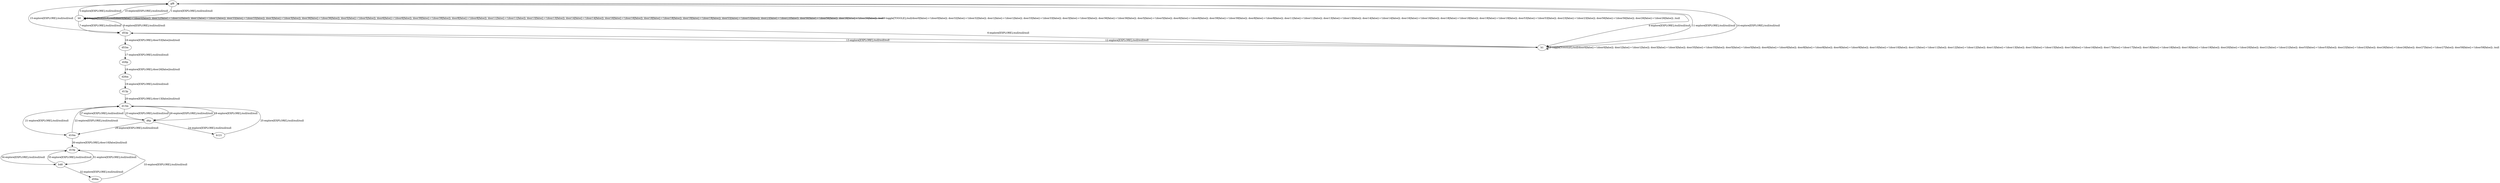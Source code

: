 # Total number of goals covered by this test: 1
# b48 --> d10p

digraph g {
"gf8" -> "b0" [label = "1-explore[EXPLORE];/null/null/null"];
"b0" -> "b0" [label = "2-toggle[TOGGLE];/null/door0[false]:=!(door0[false]); door32[false]:=!(door32[false]); door1[false]:=!(door1[false]); door33[false]:=!(door33[false]); door3[false]:=!(door3[false]); door36[false]:=!(door36[false]); door5[false]:=!(door5[false]); door6[false]:=!(door6[false]); door39[false]:=!(door39[false]); door8[false]:=!(door8[false]); door11[false]:=!(door11[false]); door13[false]:=!(door13[false]); door14[false]:=!(door14[false]); door16[false]:=!(door16[false]); door18[false]:=!(door18[false]); door19[false]:=!(door19[false]); door53[false]:=!(door53[false]); door23[false]:=!(door23[false]); door56[false]:=!(door56[false]); door26[false]:=!(door26[false]); /null"];
"b0" -> "gf8" [label = "3-explore[EXPLORE];/null/null/null"];
"gf8" -> "b1" [label = "4-explore[EXPLORE];/null/null/null"];
"b1" -> "b1" [label = "5-toggle[TOGGLE];/null/door0[false]:=!(door0[false]); door1[false]:=!(door1[false]); door3[false]:=!(door3[false]); door35[false]:=!(door35[false]); door5[false]:=!(door5[false]); door6[false]:=!(door6[false]); door8[false]:=!(door8[false]); door9[false]:=!(door9[false]); door10[false]:=!(door10[false]); door11[false]:=!(door11[false]); door12[false]:=!(door12[false]); door13[false]:=!(door13[false]); door15[false]:=!(door15[false]); door16[false]:=!(door16[false]); door17[false]:=!(door17[false]); door18[false]:=!(door18[false]); door19[false]:=!(door19[false]); door20[false]:=!(door20[false]); door21[false]:=!(door21[false]); door53[false]:=!(door53[false]); door23[false]:=!(door23[false]); door26[false]:=!(door26[false]); door27[false]:=!(door27[false]); door59[false]:=!(door59[false]); /null"];
"b1" -> "b0" [label = "6-explore[EXPLORE];/null/null/null"];
"b0" -> "d53p" [label = "7-explore[EXPLORE];/null/null/null"];
"d53p" -> "b0" [label = "8-explore[EXPLORE];/null/null/null"];
"b0" -> "b0" [label = "9-toggle[TOGGLE];/null/door0[false]:=!(door0[false]); door32[false]:=!(door32[false]); door1[false]:=!(door1[false]); door33[false]:=!(door33[false]); door3[false]:=!(door3[false]); door36[false]:=!(door36[false]); door5[false]:=!(door5[false]); door6[false]:=!(door6[false]); door39[false]:=!(door39[false]); door8[false]:=!(door8[false]); door11[false]:=!(door11[false]); door13[false]:=!(door13[false]); door14[false]:=!(door14[false]); door16[false]:=!(door16[false]); door18[false]:=!(door18[false]); door19[false]:=!(door19[false]); door53[false]:=!(door53[false]); door23[false]:=!(door23[false]); door56[false]:=!(door56[false]); door26[false]:=!(door26[false]); /null"];
"b0" -> "gf8" [label = "10-explore[EXPLORE];/null/null/null"];
"gf8" -> "b1" [label = "11-explore[EXPLORE];/null/null/null"];
"b1" -> "d53p" [label = "12-explore[EXPLORE];/null/null/null"];
"d53p" -> "b1" [label = "13-explore[EXPLORE];/null/null/null"];
"b1" -> "gf8" [label = "14-explore[EXPLORE];/null/null/null"];
"gf8" -> "d53p" [label = "15-explore[EXPLORE];/null/null/null"];
"d53p" -> "d53m" [label = "16-explore[EXPLORE];/door53[false]/null/null"];
"d53m" -> "d26p" [label = "17-explore[EXPLORE];/null/null/null"];
"d26p" -> "d26m" [label = "18-explore[EXPLORE];/door26[false]/null/null"];
"d26m" -> "d13p" [label = "19-explore[EXPLORE];/null/null/null"];
"d13p" -> "d13m" [label = "20-explore[EXPLORE];/door13[false]/null/null"];
"d13m" -> "d10m" [label = "21-explore[EXPLORE];/null/null/null"];
"d10m" -> "d13m" [label = "22-explore[EXPLORE];/null/null/null"];
"d13m" -> "d6p" [label = "23-explore[EXPLORE];/null/null/null"];
"d6p" -> "b121" [label = "24-explore[EXPLORE];/null/null/null"];
"b121" -> "d13m" [label = "25-explore[EXPLORE];/null/null/null"];
"d13m" -> "d6p" [label = "26-explore[EXPLORE];/null/null/null"];
"d6p" -> "d13m" [label = "27-explore[EXPLORE];/null/null/null"];
"d13m" -> "d6p" [label = "28-explore[EXPLORE];/null/null/null"];
"d6p" -> "d10m" [label = "29-explore[EXPLORE];/null/null/null"];
"d10m" -> "d10p" [label = "30-explore[EXPLORE];/door10[false]/null/null"];
"d10p" -> "b48" [label = "31-explore[EXPLORE];/null/null/null"];
"b48" -> "d59m" [label = "32-explore[EXPLORE];/null/null/null"];
"d59m" -> "d10p" [label = "33-explore[EXPLORE];/null/null/null"];
"d10p" -> "b48" [label = "34-explore[EXPLORE];/null/null/null"];
"b48" -> "d10p" [label = "35-explore[EXPLORE];/null/null/null"];
}